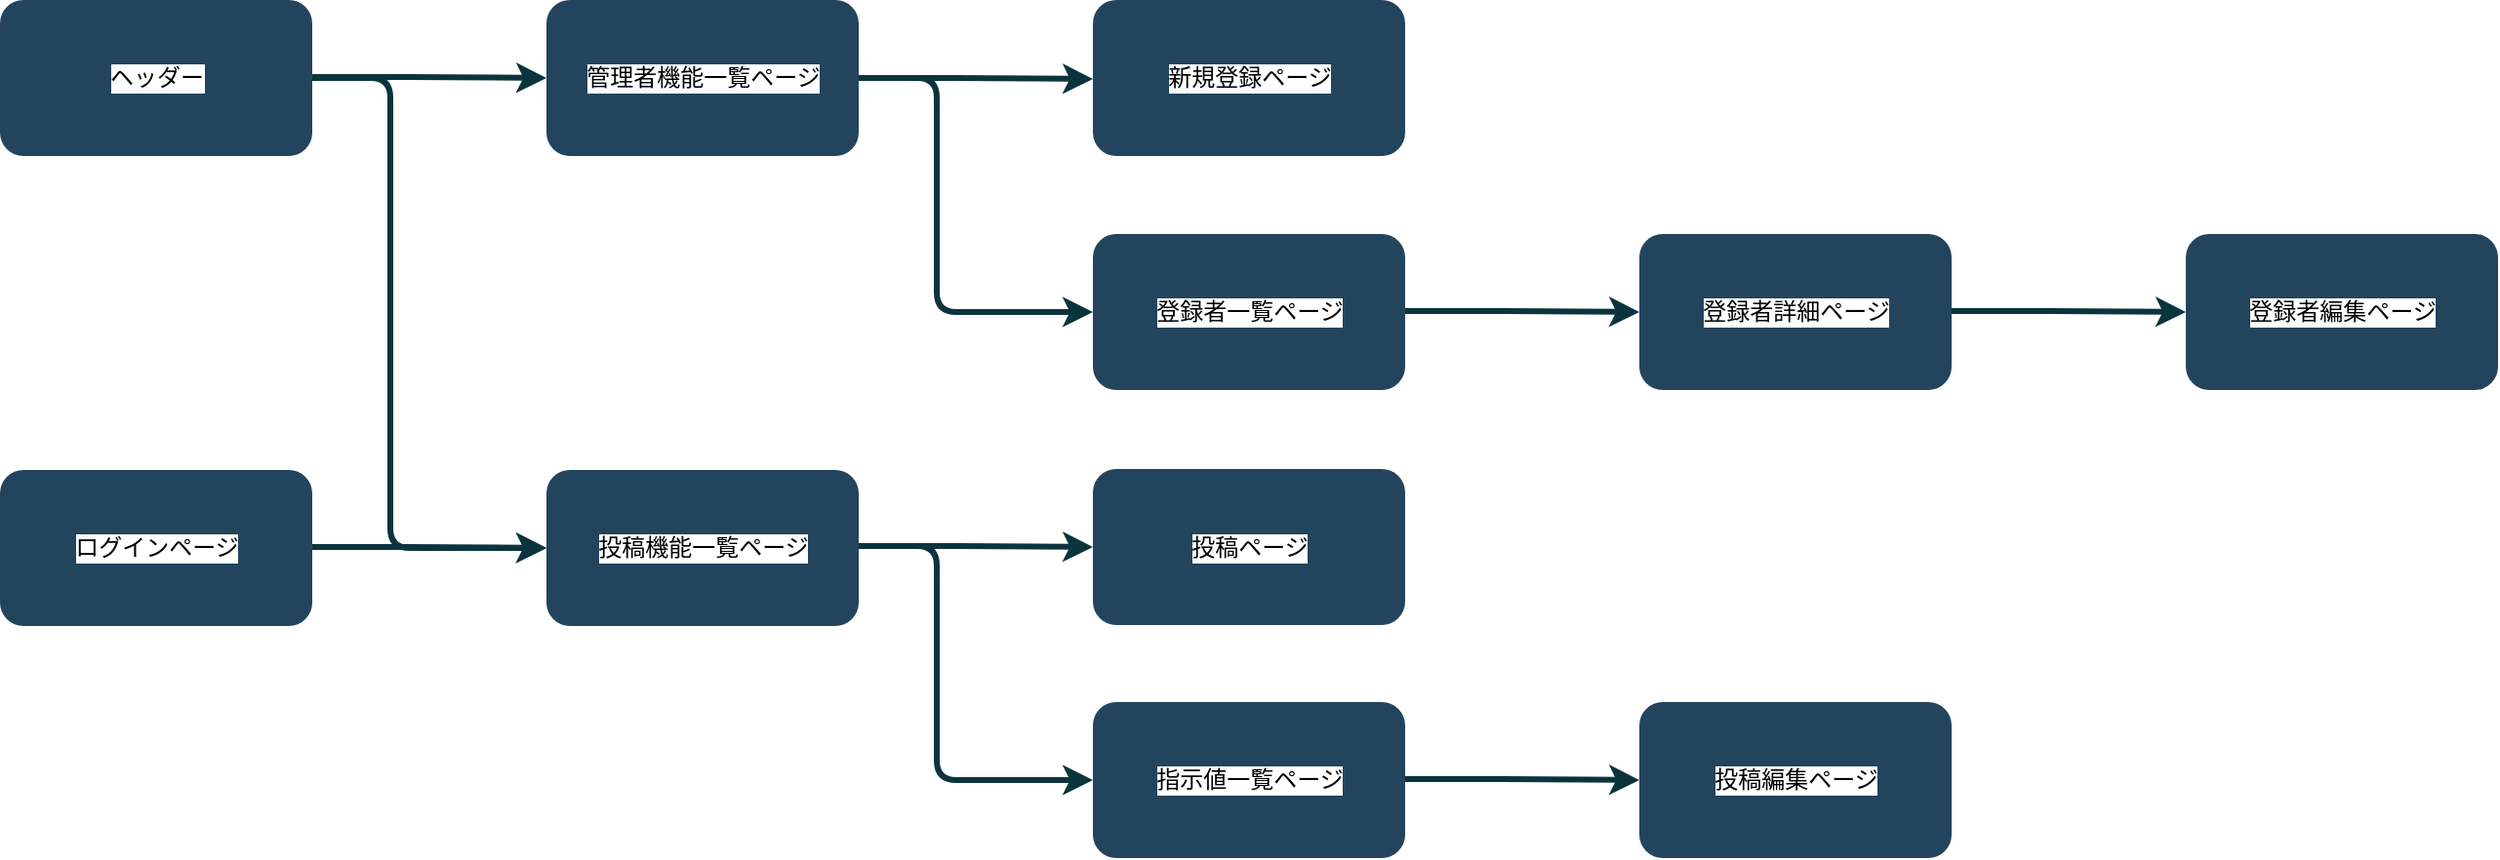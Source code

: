 <mxfile version="20.5.3" type="github">
  <diagram id="6a731a19-8d31-9384-78a2-239565b7b9f0" name="Page-1">
    <mxGraphModel dx="1376" dy="-14" grid="1" gridSize="10" guides="1" tooltips="1" connect="1" arrows="1" fold="1" page="1" pageScale="1" pageWidth="1169" pageHeight="827" background="none" math="0" shadow="0">
      <root>
        <mxCell id="0" />
        <mxCell id="1" parent="0" />
        <mxCell id="90" value="ログインページ" style="rounded=1;fillColor=#23445D;strokeColor=none;strokeWidth=2;fontFamily=Helvetica;html=1;gradientColor=none;labelBackgroundColor=#FFFFFF;" parent="1" vertex="1">
          <mxGeometry x="40" y="1161" width="160" height="80" as="geometry" />
        </mxCell>
        <mxCell id="119" value="" style="edgeStyle=elbowEdgeStyle;elbow=horizontal;strokeWidth=3;strokeColor=#0C343D;fontFamily=Helvetica;html=1;entryX=0;entryY=0.5;entryDx=0;entryDy=0;" parent="1" source="GtuZvt-CssU2a1smlivd-149" target="GtuZvt-CssU2a1smlivd-153" edge="1">
          <mxGeometry x="-676.451" y="1010" width="131.973" height="100" as="geometry">
            <mxPoint x="490" y="1070" as="sourcePoint" />
            <mxPoint x="310" y="960" as="targetPoint" />
            <Array as="points">
              <mxPoint x="520" y="960" />
              <mxPoint x="520" y="970" />
              <mxPoint x="550" y="1280" />
              <mxPoint x="490" y="1340" />
              <mxPoint x="280" y="1300" />
              <mxPoint x="260" y="1420" />
              <mxPoint x="260" y="1230" />
              <mxPoint x="260" y="1090" />
              <mxPoint x="240" y="1000" />
            </Array>
          </mxGeometry>
        </mxCell>
        <mxCell id="GtuZvt-CssU2a1smlivd-146" value="" style="edgeStyle=elbowEdgeStyle;elbow=horizontal;strokeWidth=3;strokeColor=#0C343D;fontFamily=Helvetica;html=1;entryX=0;entryY=0.5;entryDx=0;entryDy=0;" edge="1" parent="1">
          <mxGeometry x="-240.551" y="820" width="131.973" height="100" as="geometry">
            <mxPoint x="200.004" y="959.5" as="sourcePoint" />
            <mxPoint x="320" y="960" as="targetPoint" />
            <Array as="points" />
          </mxGeometry>
        </mxCell>
        <mxCell id="GtuZvt-CssU2a1smlivd-147" value="投稿機能一覧ページ" style="rounded=1;fillColor=#23445D;strokeColor=none;strokeWidth=2;fontFamily=Helvetica;html=1;gradientColor=none;labelBackgroundColor=#FFFFFF;" vertex="1" parent="1">
          <mxGeometry x="320" y="1161" width="160" height="80" as="geometry" />
        </mxCell>
        <mxCell id="GtuZvt-CssU2a1smlivd-148" value="ヘッダー" style="rounded=1;fillColor=#23445D;strokeColor=none;strokeWidth=2;fontFamily=Helvetica;html=1;gradientColor=none;labelBackgroundColor=#FFFFFF;" vertex="1" parent="1">
          <mxGeometry x="40" y="920" width="160" height="80" as="geometry" />
        </mxCell>
        <mxCell id="GtuZvt-CssU2a1smlivd-149" value="管理者機能一覧ページ" style="rounded=1;fillColor=#23445D;strokeColor=none;strokeWidth=2;fontFamily=Helvetica;html=1;gradientColor=none;labelBackgroundColor=#FFFFFF;" vertex="1" parent="1">
          <mxGeometry x="320" y="920" width="160" height="80" as="geometry" />
        </mxCell>
        <mxCell id="GtuZvt-CssU2a1smlivd-150" value="" style="edgeStyle=elbowEdgeStyle;elbow=horizontal;strokeWidth=3;strokeColor=#0C343D;fontFamily=Helvetica;html=1;entryX=0;entryY=0.5;entryDx=0;entryDy=0;" edge="1" parent="1">
          <mxGeometry x="-240.551" y="1061" width="131.973" height="100" as="geometry">
            <mxPoint x="200.004" y="1200.5" as="sourcePoint" />
            <mxPoint x="320" y="1201" as="targetPoint" />
            <Array as="points" />
          </mxGeometry>
        </mxCell>
        <mxCell id="GtuZvt-CssU2a1smlivd-151" value="新規登録ページ" style="rounded=1;fillColor=#23445D;strokeColor=none;strokeWidth=2;fontFamily=Helvetica;html=1;gradientColor=none;labelBackgroundColor=#FFFFFF;" vertex="1" parent="1">
          <mxGeometry x="600" y="920" width="160" height="80" as="geometry" />
        </mxCell>
        <mxCell id="GtuZvt-CssU2a1smlivd-153" value="登録者一覧ページ" style="rounded=1;fillColor=#23445D;strokeColor=none;strokeWidth=2;fontFamily=Helvetica;html=1;gradientColor=none;labelBackgroundColor=#FFFFFF;" vertex="1" parent="1">
          <mxGeometry x="600" y="1040" width="160" height="80" as="geometry" />
        </mxCell>
        <mxCell id="GtuZvt-CssU2a1smlivd-154" value="登録者詳細ページ" style="rounded=1;fillColor=#23445D;strokeColor=none;strokeWidth=2;fontFamily=Helvetica;html=1;gradientColor=none;labelBackgroundColor=#FFFFFF;" vertex="1" parent="1">
          <mxGeometry x="880" y="1040" width="160" height="80" as="geometry" />
        </mxCell>
        <mxCell id="GtuZvt-CssU2a1smlivd-155" value="登録者編集ページ" style="rounded=1;fillColor=#23445D;strokeColor=none;strokeWidth=2;fontFamily=Helvetica;html=1;gradientColor=none;labelBackgroundColor=#FFFFFF;" vertex="1" parent="1">
          <mxGeometry x="1160" y="1040" width="160" height="80" as="geometry" />
        </mxCell>
        <mxCell id="GtuZvt-CssU2a1smlivd-156" value="" style="edgeStyle=elbowEdgeStyle;elbow=horizontal;strokeWidth=3;strokeColor=#0C343D;fontFamily=Helvetica;html=1;entryX=0;entryY=0.5;entryDx=0;entryDy=0;" edge="1" parent="1">
          <mxGeometry x="39.449" y="820.5" width="131.973" height="100" as="geometry">
            <mxPoint x="480.004" y="960" as="sourcePoint" />
            <mxPoint x="600" y="960.5" as="targetPoint" />
            <Array as="points" />
          </mxGeometry>
        </mxCell>
        <mxCell id="GtuZvt-CssU2a1smlivd-157" value="" style="edgeStyle=elbowEdgeStyle;elbow=horizontal;strokeWidth=3;strokeColor=#0C343D;fontFamily=Helvetica;html=1;entryX=0;entryY=0.5;entryDx=0;entryDy=0;" edge="1" parent="1">
          <mxGeometry x="319.449" y="940" width="131.973" height="100" as="geometry">
            <mxPoint x="760.004" y="1079.5" as="sourcePoint" />
            <mxPoint x="880" y="1080" as="targetPoint" />
            <Array as="points" />
          </mxGeometry>
        </mxCell>
        <mxCell id="GtuZvt-CssU2a1smlivd-158" value="" style="edgeStyle=elbowEdgeStyle;elbow=horizontal;strokeWidth=3;strokeColor=#0C343D;fontFamily=Helvetica;html=1;entryX=0;entryY=0.5;entryDx=0;entryDy=0;" edge="1" parent="1">
          <mxGeometry x="599.449" y="940" width="131.973" height="100" as="geometry">
            <mxPoint x="1040.004" y="1079.5" as="sourcePoint" />
            <mxPoint x="1160" y="1080" as="targetPoint" />
            <Array as="points" />
          </mxGeometry>
        </mxCell>
        <mxCell id="GtuZvt-CssU2a1smlivd-159" value="" style="edgeStyle=elbowEdgeStyle;elbow=horizontal;strokeWidth=3;strokeColor=#0C343D;fontFamily=Helvetica;html=1;entryX=0;entryY=0.5;entryDx=0;entryDy=0;" edge="1" parent="1" target="GtuZvt-CssU2a1smlivd-147">
          <mxGeometry x="-956.451" y="1010" width="131.973" height="100" as="geometry">
            <mxPoint x="200" y="960" as="sourcePoint" />
            <mxPoint x="320" y="1080" as="targetPoint" />
            <Array as="points">
              <mxPoint x="240" y="960" />
              <mxPoint x="240" y="970" />
              <mxPoint x="270" y="1280" />
              <mxPoint x="210" y="1340" />
              <mxPoint y="1300" />
              <mxPoint x="-20" y="1420" />
              <mxPoint x="-20" y="1230" />
              <mxPoint x="-20" y="1090" />
              <mxPoint x="-40" y="1000" />
            </Array>
          </mxGeometry>
        </mxCell>
        <mxCell id="GtuZvt-CssU2a1smlivd-160" value="投稿ページ" style="rounded=1;fillColor=#23445D;strokeColor=none;strokeWidth=2;fontFamily=Helvetica;html=1;gradientColor=none;labelBackgroundColor=#FFFFFF;" vertex="1" parent="1">
          <mxGeometry x="600" y="1160.5" width="160" height="80" as="geometry" />
        </mxCell>
        <mxCell id="GtuZvt-CssU2a1smlivd-161" value="指示値一覧ページ" style="rounded=1;fillColor=#23445D;strokeColor=none;strokeWidth=2;fontFamily=Helvetica;html=1;gradientColor=none;labelBackgroundColor=#FFFFFF;" vertex="1" parent="1">
          <mxGeometry x="600" y="1280" width="160" height="80" as="geometry" />
        </mxCell>
        <mxCell id="GtuZvt-CssU2a1smlivd-162" value="投稿編集ページ" style="rounded=1;fillColor=#23445D;strokeColor=none;strokeWidth=2;fontFamily=Helvetica;html=1;gradientColor=none;labelBackgroundColor=#FFFFFF;" vertex="1" parent="1">
          <mxGeometry x="880" y="1280" width="160" height="80" as="geometry" />
        </mxCell>
        <mxCell id="GtuZvt-CssU2a1smlivd-163" value="" style="edgeStyle=elbowEdgeStyle;elbow=horizontal;strokeWidth=3;strokeColor=#0C343D;fontFamily=Helvetica;html=1;entryX=0;entryY=0.5;entryDx=0;entryDy=0;" edge="1" parent="1">
          <mxGeometry x="39.449" y="1060.5" width="131.973" height="100" as="geometry">
            <mxPoint x="480.004" y="1200" as="sourcePoint" />
            <mxPoint x="600" y="1200.5" as="targetPoint" />
            <Array as="points" />
          </mxGeometry>
        </mxCell>
        <mxCell id="GtuZvt-CssU2a1smlivd-164" value="" style="edgeStyle=elbowEdgeStyle;elbow=horizontal;strokeWidth=3;strokeColor=#0C343D;fontFamily=Helvetica;html=1;entryX=0;entryY=0.5;entryDx=0;entryDy=0;" edge="1" parent="1">
          <mxGeometry x="319.449" y="1180" width="131.973" height="100" as="geometry">
            <mxPoint x="760.004" y="1319.5" as="sourcePoint" />
            <mxPoint x="880" y="1320" as="targetPoint" />
            <Array as="points" />
          </mxGeometry>
        </mxCell>
        <mxCell id="GtuZvt-CssU2a1smlivd-165" value="" style="edgeStyle=elbowEdgeStyle;elbow=horizontal;strokeWidth=3;strokeColor=#0C343D;fontFamily=Helvetica;html=1;entryX=0;entryY=0.5;entryDx=0;entryDy=0;" edge="1" parent="1">
          <mxGeometry x="-676.451" y="1250" width="131.973" height="100" as="geometry">
            <mxPoint x="480" y="1200" as="sourcePoint" />
            <mxPoint x="600" y="1320" as="targetPoint" />
            <Array as="points">
              <mxPoint x="520" y="1200" />
              <mxPoint x="520" y="1210" />
              <mxPoint x="550" y="1520" />
              <mxPoint x="490" y="1580" />
              <mxPoint x="280" y="1540" />
              <mxPoint x="260" y="1660" />
              <mxPoint x="260" y="1470" />
              <mxPoint x="260" y="1330" />
              <mxPoint x="240" y="1240" />
            </Array>
          </mxGeometry>
        </mxCell>
      </root>
    </mxGraphModel>
  </diagram>
</mxfile>
